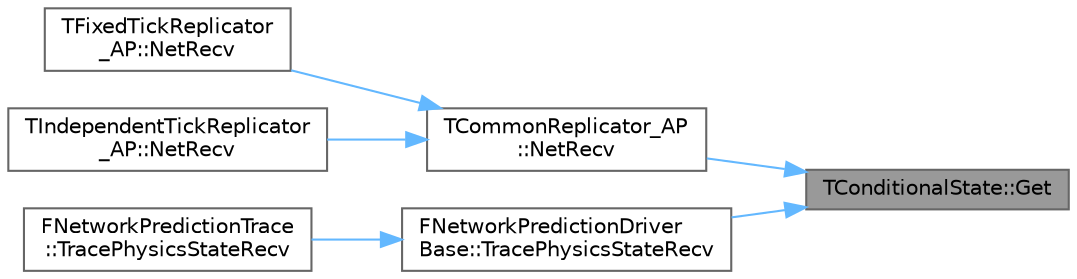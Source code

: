 digraph "TConditionalState::Get"
{
 // INTERACTIVE_SVG=YES
 // LATEX_PDF_SIZE
  bgcolor="transparent";
  edge [fontname=Helvetica,fontsize=10,labelfontname=Helvetica,labelfontsize=10];
  node [fontname=Helvetica,fontsize=10,shape=box,height=0.2,width=0.4];
  rankdir="RL";
  Node1 [id="Node000001",label="TConditionalState::Get",height=0.2,width=0.4,color="gray40", fillcolor="grey60", style="filled", fontcolor="black",tooltip=" "];
  Node1 -> Node2 [id="edge1_Node000001_Node000002",dir="back",color="steelblue1",style="solid",tooltip=" "];
  Node2 [id="Node000002",label="TCommonReplicator_AP\l::NetRecv",height=0.2,width=0.4,color="grey40", fillcolor="white", style="filled",URL="$db/d88/classTCommonReplicator__AP.html#ad70b50bd321b18e8d576904d133adfeb",tooltip=" "];
  Node2 -> Node3 [id="edge2_Node000002_Node000003",dir="back",color="steelblue1",style="solid",tooltip=" "];
  Node3 [id="Node000003",label="TFixedTickReplicator\l_AP::NetRecv",height=0.2,width=0.4,color="grey40", fillcolor="white", style="filled",URL="$da/de3/classTFixedTickReplicator__AP.html#ac50f0d88a92817872ca0c1aa5788ea63",tooltip=" "];
  Node2 -> Node4 [id="edge3_Node000002_Node000004",dir="back",color="steelblue1",style="solid",tooltip=" "];
  Node4 [id="Node000004",label="TIndependentTickReplicator\l_AP::NetRecv",height=0.2,width=0.4,color="grey40", fillcolor="white", style="filled",URL="$d9/df1/classTIndependentTickReplicator__AP.html#adf2513b7cd11532525c697f1756997ca",tooltip=" "];
  Node1 -> Node5 [id="edge4_Node000001_Node000005",dir="back",color="steelblue1",style="solid",tooltip=" "];
  Node5 [id="Node000005",label="FNetworkPredictionDriver\lBase::TracePhysicsStateRecv",height=0.2,width=0.4,color="grey40", fillcolor="white", style="filled",URL="$d9/d6a/structFNetworkPredictionDriverBase.html#a8490b9d7896363a116e62ce901160e8a",tooltip=" "];
  Node5 -> Node6 [id="edge5_Node000005_Node000006",dir="back",color="steelblue1",style="solid",tooltip=" "];
  Node6 [id="Node000006",label="FNetworkPredictionTrace\l::TracePhysicsStateRecv",height=0.2,width=0.4,color="grey40", fillcolor="white", style="filled",URL="$dd/dad/classFNetworkPredictionTrace.html#a2f0538051bc85cfbfeff31e5aad11fc2",tooltip=" "];
}
